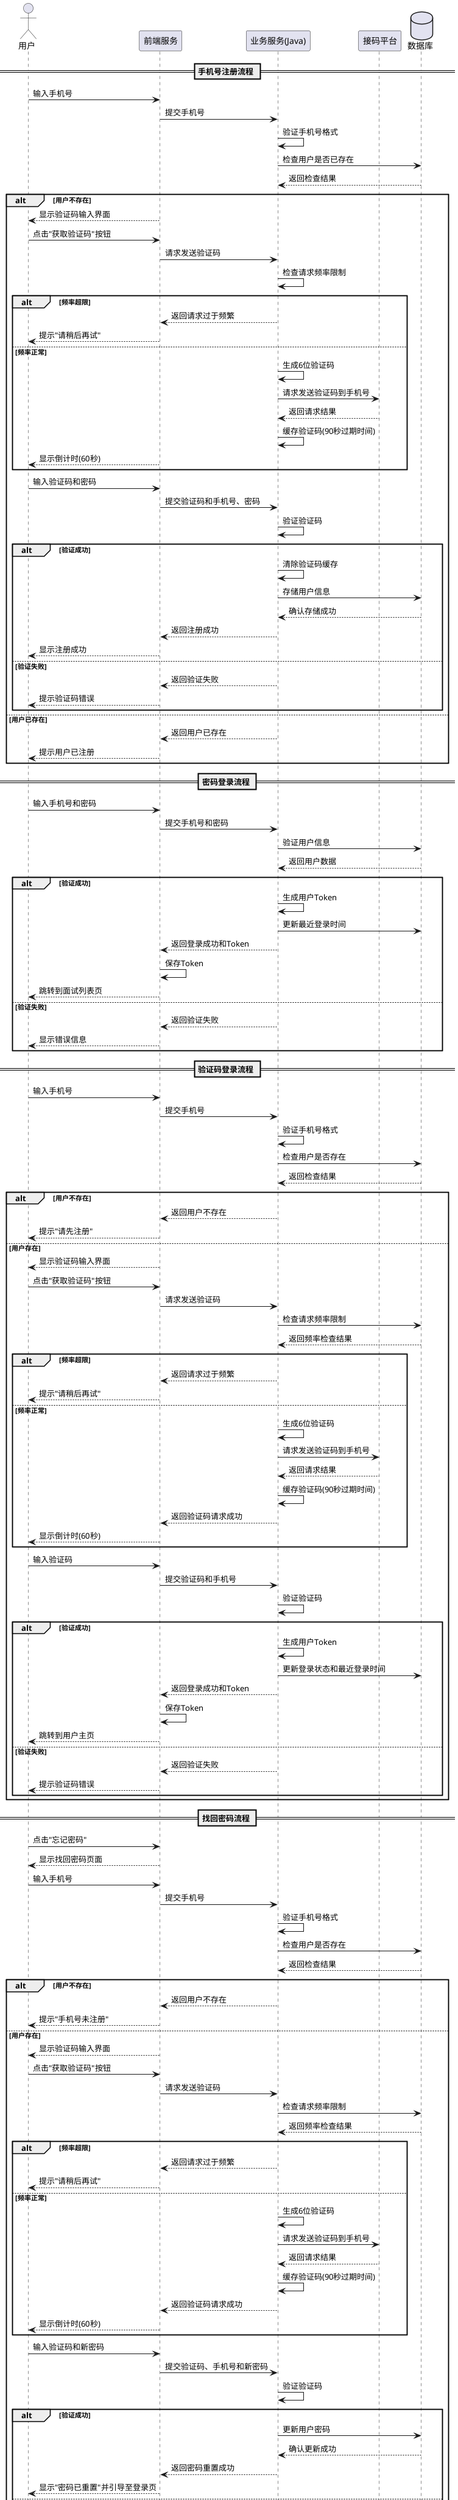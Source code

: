 @startuml 手机用户注册登录流程
actor 用户
participant "前端服务" as Frontend
participant "业务服务(Java)" as Backend
participant "接码平台" as SMS
database 数据库 as DB

== 手机号注册流程 ==
用户 -> Frontend: 输入手机号
Frontend -> Backend: 提交手机号
Backend -> Backend: 验证手机号格式
Backend -> DB: 检查用户是否已存在
DB --> Backend: 返回检查结果
alt 用户不存在
    Frontend --> 用户: 显示验证码输入界面
    
    用户 -> Frontend: 点击"获取验证码"按钮
    Frontend -> Backend: 请求发送验证码
    Backend -> Backend: 检查请求频率限制

    alt 频率超限
        Backend --> Frontend: 返回请求过于频繁
        Frontend --> 用户: 提示"请稍后再试"
    else 频率正常
        Backend -> Backend: 生成6位验证码
        Backend -> SMS: 请求发送验证码到手机号
        SMS --> Backend: 返回请求结果
        Backend -> Backend: 缓存验证码(90秒过期时间)
        Frontend --> 用户: 显示倒计时(60秒)
    end
    
    用户 -> Frontend: 输入验证码和密码
    Frontend -> Backend: 提交验证码和手机号、密码
    Backend -> Backend: 验证验证码

    alt 验证成功
        Backend -> Backend: 清除验证码缓存
        Backend -> DB: 存储用户信息
        DB --> Backend: 确认存储成功
        Backend --> Frontend: 返回注册成功
        Frontend --> 用户: 显示注册成功
    else 验证失败
        Backend --> Frontend: 返回验证失败
        Frontend --> 用户: 提示验证码错误
    end
else 用户已存在
    Backend --> Frontend: 返回用户已存在
    Frontend --> 用户: 提示用户已注册
end

== 密码登录流程 ==
用户 -> Frontend: 输入手机号和密码
Frontend -> Backend: 提交手机号和密码
Backend -> DB: 验证用户信息
DB --> Backend: 返回用户数据
alt 验证成功
    Backend -> Backend: 生成用户Token
    Backend -> DB: 更新最近登录时间
    Backend --> Frontend: 返回登录成功和Token
    Frontend -> Frontend: 保存Token
    Frontend --> 用户: 跳转到面试列表页
else 验证失败
    Backend --> Frontend: 返回验证失败
    Frontend --> 用户: 显示错误信息
end

== 验证码登录流程 ==
用户 -> Frontend: 输入手机号
Frontend -> Backend: 提交手机号
Backend -> Backend: 验证手机号格式
Backend -> DB: 检查用户是否存在
DB --> Backend: 返回检查结果

alt 用户不存在
    Backend --> Frontend: 返回用户不存在
    Frontend --> 用户: 提示"请先注册"
else 用户存在
    Frontend --> 用户: 显示验证码输入界面
    
    用户 -> Frontend: 点击"获取验证码"按钮
    Frontend -> Backend: 请求发送验证码
    Backend -> DB: 检查请求频率限制
    DB --> Backend: 返回频率检查结果
    
    alt 频率超限
        Backend --> Frontend: 返回请求过于频繁
        Frontend --> 用户: 提示"请稍后再试"
    else 频率正常
        Backend -> Backend: 生成6位验证码
        Backend -> SMS: 请求发送验证码到手机号
        SMS --> Backend: 返回请求结果
        Backend -> Backend: 缓存验证码(90秒过期时间)
        Backend --> Frontend: 返回验证码请求成功
        Frontend --> 用户: 显示倒计时(60秒)
    end
    
    用户 -> Frontend: 输入验证码
    Frontend -> Backend: 提交验证码和手机号
    Backend -> Backend: 验证验证码

    alt 验证成功
        Backend -> Backend: 生成用户Token
        Backend -> DB: 更新登录状态和最近登录时间
        Backend --> Frontend: 返回登录成功和Token
        Frontend -> Frontend: 保存Token
        Frontend --> 用户: 跳转到用户主页
    else 验证失败
        Backend --> Frontend: 返回验证失败
        Frontend --> 用户: 提示验证码错误
    end
end

== 找回密码流程 ==
用户 -> Frontend: 点击"忘记密码"
Frontend --> 用户: 显示找回密码页面
用户 -> Frontend: 输入手机号
Frontend -> Backend: 提交手机号
Backend -> Backend: 验证手机号格式
Backend -> DB: 检查用户是否存在
DB --> Backend: 返回检查结果

alt 用户不存在
    Backend --> Frontend: 返回用户不存在
    Frontend --> 用户: 提示"手机号未注册"
else 用户存在
    Frontend --> 用户: 显示验证码输入界面
    
    用户 -> Frontend: 点击"获取验证码"按钮
    Frontend -> Backend: 请求发送验证码
    Backend -> DB: 检查请求频率限制
    DB --> Backend: 返回频率检查结果
    
    alt 频率超限
        Backend --> Frontend: 返回请求过于频繁
        Frontend --> 用户: 提示"请稍后再试"
    else 频率正常
        Backend -> Backend: 生成6位验证码
        Backend -> SMS: 请求发送验证码到手机号
        SMS --> Backend: 返回请求结果
        Backend -> Backend: 缓存验证码(90秒过期时间)
        Backend --> Frontend: 返回验证码请求成功
        Frontend --> 用户: 显示倒计时(60秒)
    end
    
    用户 -> Frontend: 输入验证码和新密码
    Frontend -> Backend: 提交验证码、手机号和新密码
    Backend -> Backend: 验证验证码
    
    alt 验证成功
        Backend -> DB: 更新用户密码
        DB --> Backend: 确认更新成功
        Backend --> Frontend: 返回密码重置成功
        Frontend --> 用户: 显示"密码已重置"并引导至登录页
    else 验证失败
        Backend --> Frontend: 返回验证失败
        Frontend --> 用户: 提示验证码错误
    end
end

@enduml 